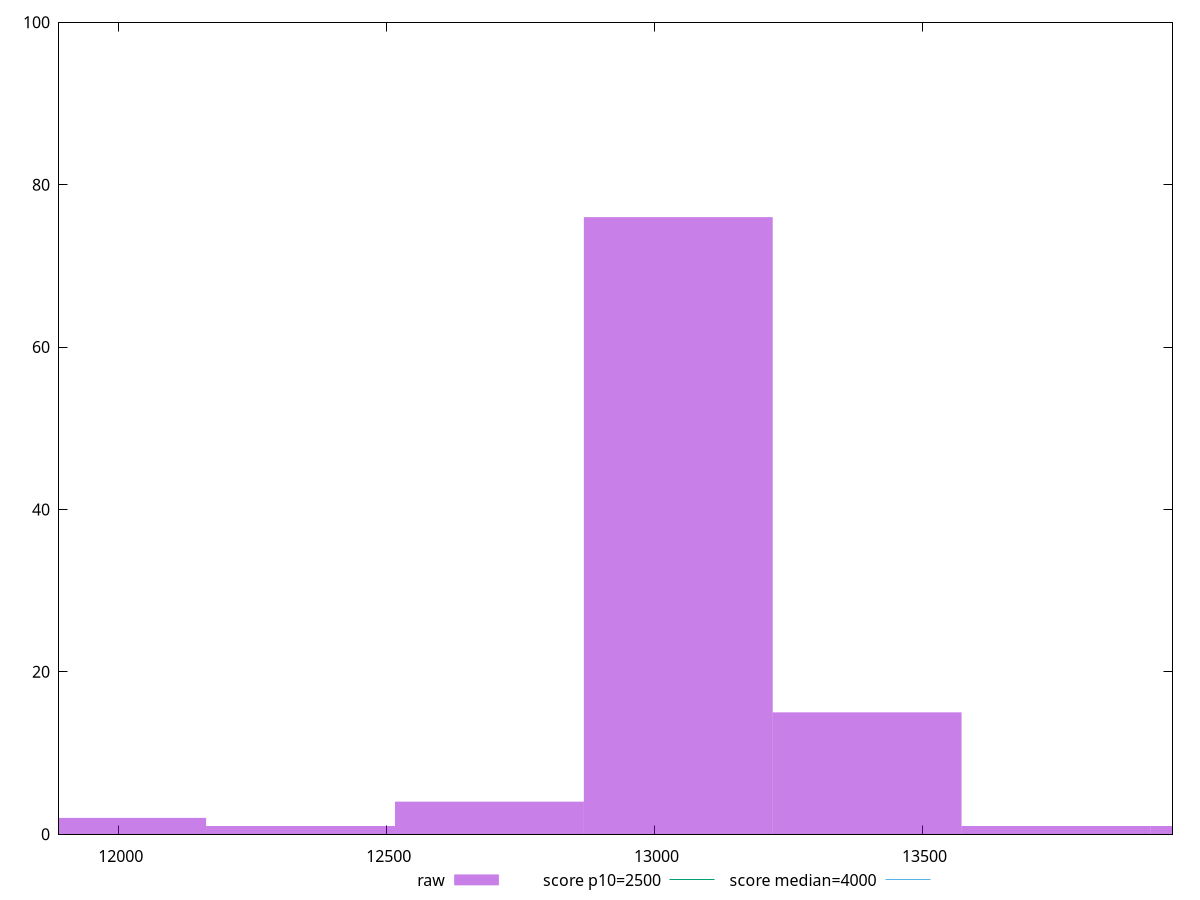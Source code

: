 reset

$raw <<EOF
14101.878902299686 1
13044.237984627209 76
13396.784957184702 15
13749.331929742195 1
12339.144039512226 1
11986.597066954733 2
12691.691012069718 4
EOF

set key outside below
set boxwidth 352.54697255749215
set xrange [11888.254499999995:13966.789000000002]
set yrange [0:100]
set trange [0:100]
set style fill transparent solid 0.5 noborder

set parametric
set terminal svg size 640, 490 enhanced background rgb 'white'
set output "report_00025_2021-02-22T21:38:55.199Z/largest-contentful-paint/samples/pages+cached/raw/histogram.svg"

plot $raw title "raw" with boxes, \
     2500,t title "score p10=2500", \
     4000,t title "score median=4000"

reset

